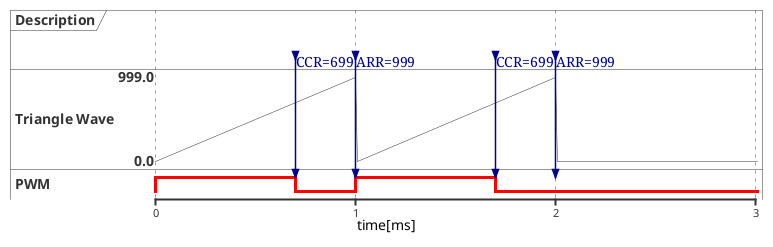 @startuml

<style>
timingDiagram {
  .red {
    LineColor red
    LineThickness 3
  }
}
</style>


caption time[ms]
scale 1 as 200 pixel
concise "Description" as desc
analog "Triangle Wave" as tri_wave
binary "PWM" as pwm <<red>>

@desc
    desc@0.7 -> desc@0.7 : CCR=699
    desc@0.7 -> pwm@0.7
    
    desc@1 -> desc@1 : ARR=999
    desc@1 -> pwm@1

    desc@1.7 -> desc@1.7 : CCR=699
    desc@1.7 -> pwm@1.7
    
    desc@2 -> desc@2 : ARR=999
    desc@2 -> pwm@2

@tri_wave
    0 is 0
    1 is 999
    1.01 is 0
    2 is 999
    2.01 is 0

@pwm
    0 is high
    0.7 is low
    1 is high
    1.7 is low : 



@enduml